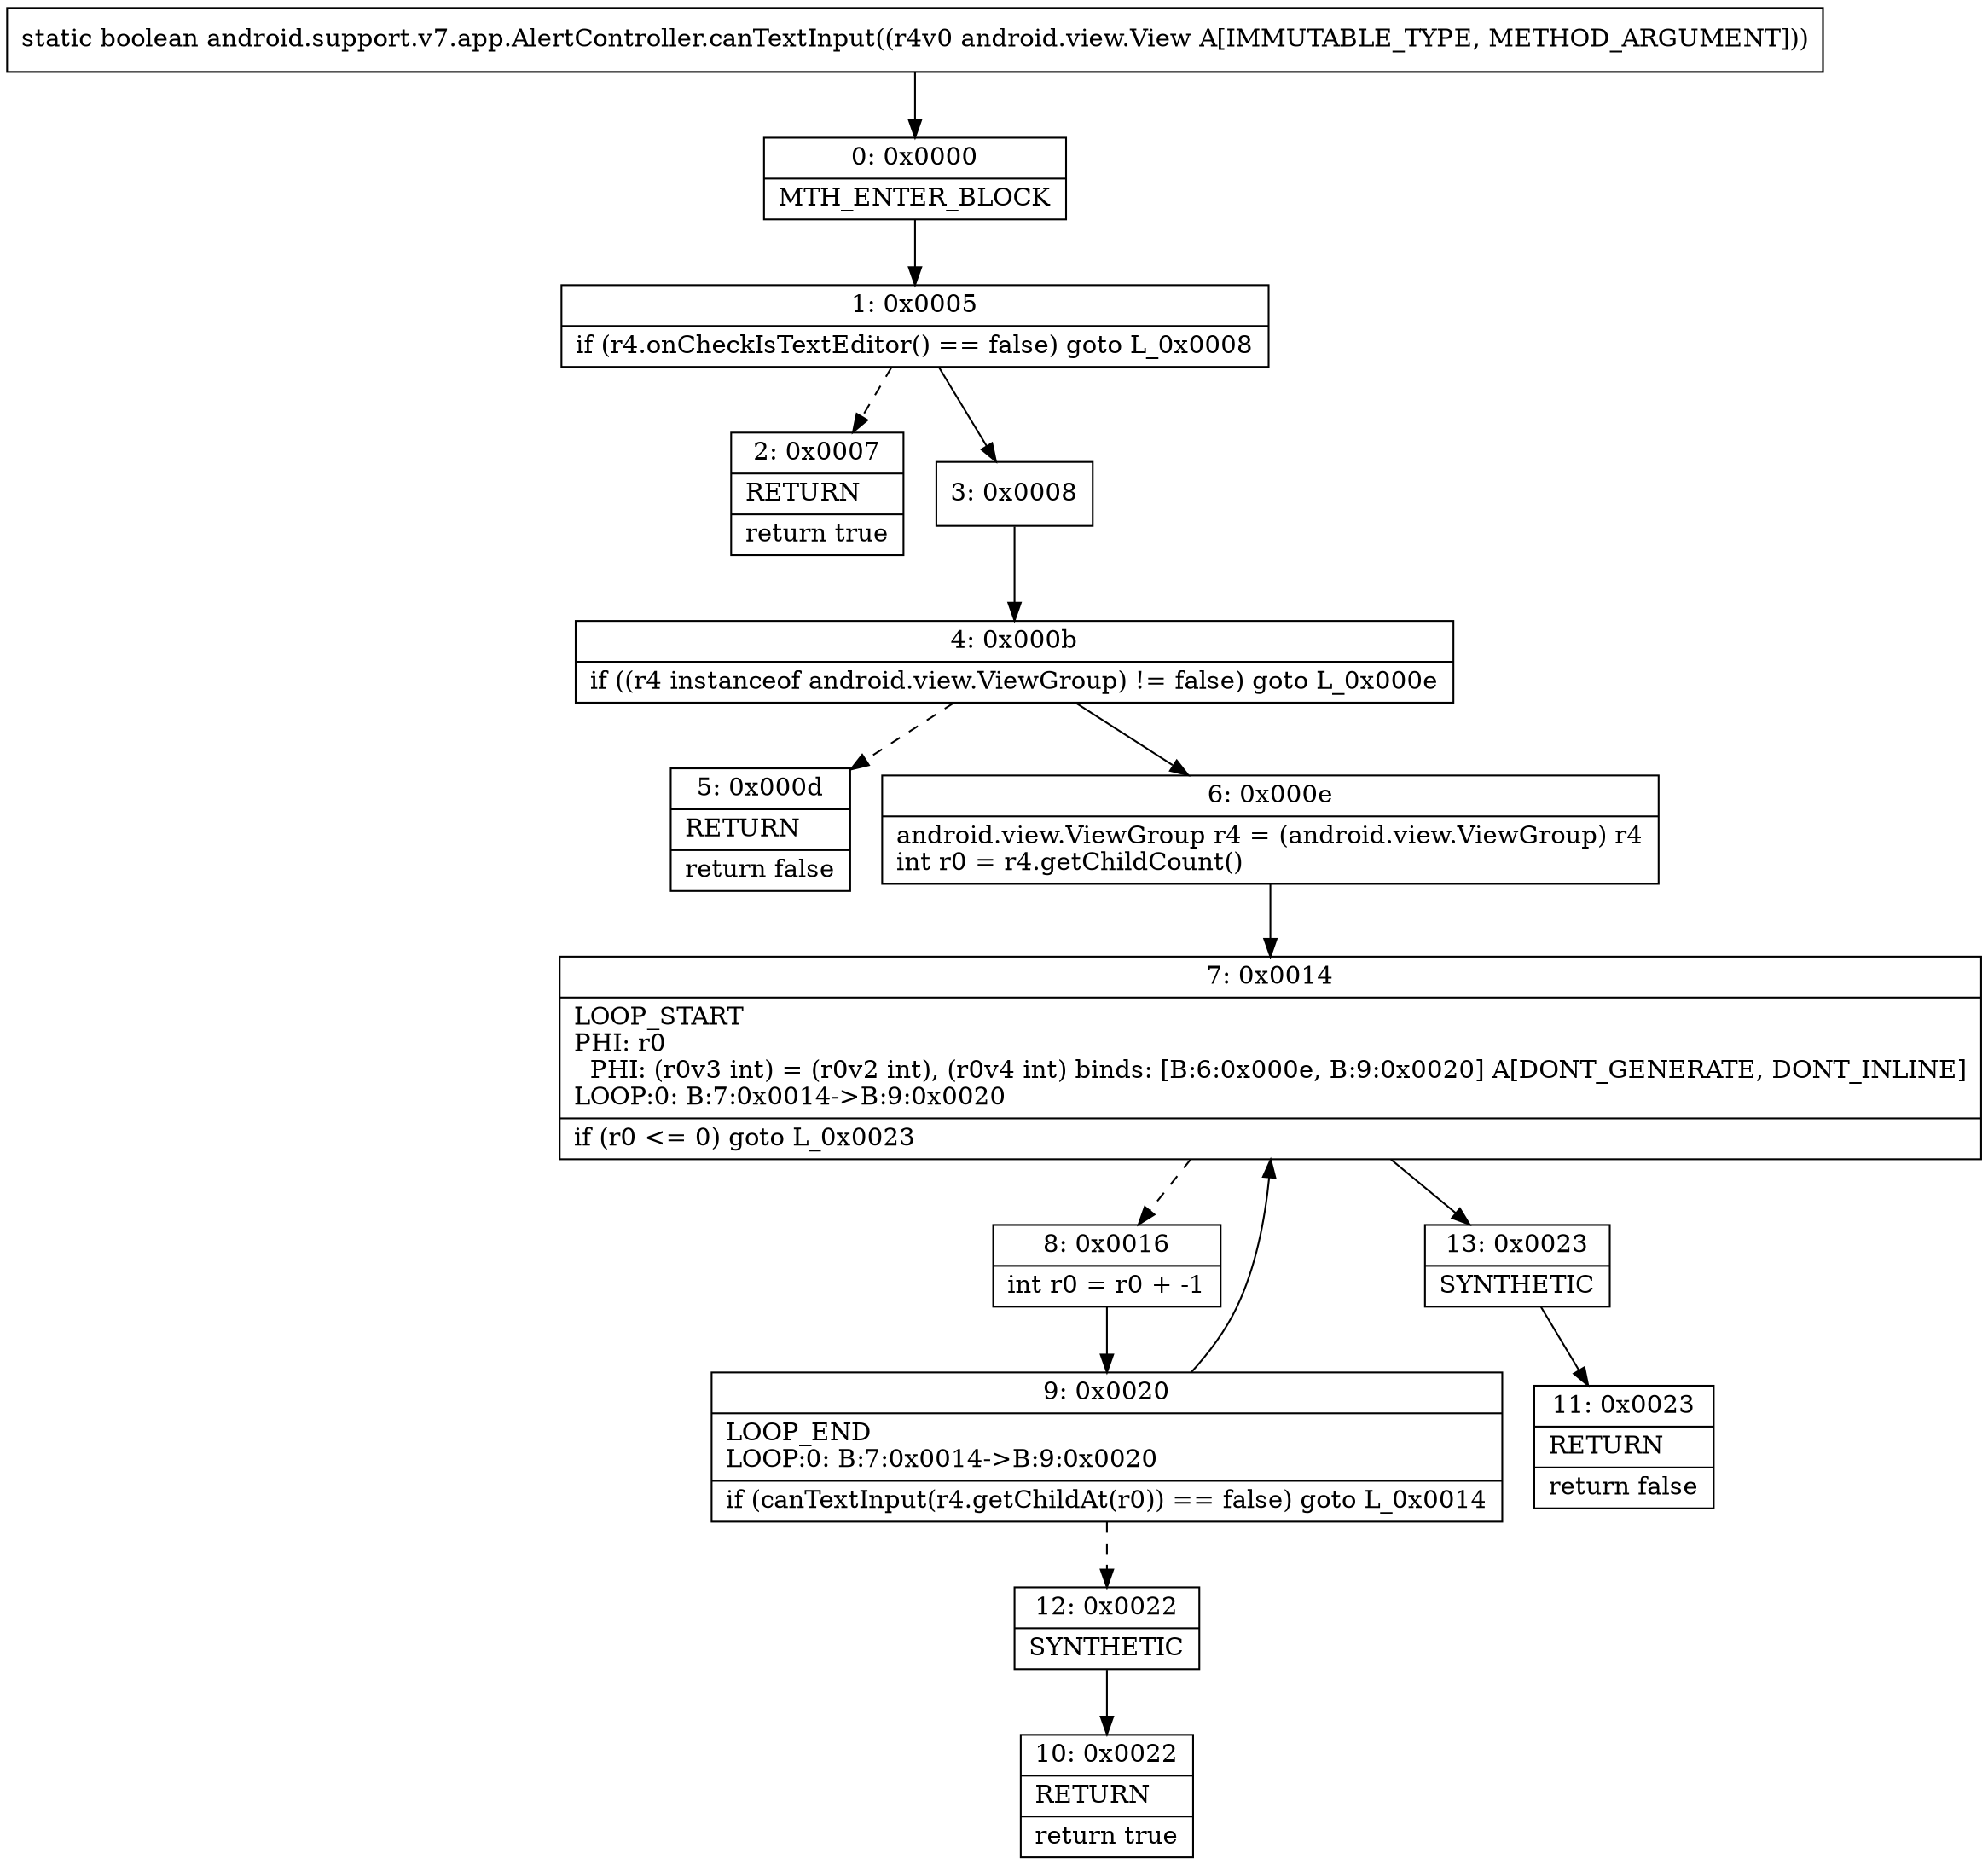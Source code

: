 digraph "CFG forandroid.support.v7.app.AlertController.canTextInput(Landroid\/view\/View;)Z" {
Node_0 [shape=record,label="{0\:\ 0x0000|MTH_ENTER_BLOCK\l}"];
Node_1 [shape=record,label="{1\:\ 0x0005|if (r4.onCheckIsTextEditor() == false) goto L_0x0008\l}"];
Node_2 [shape=record,label="{2\:\ 0x0007|RETURN\l|return true\l}"];
Node_3 [shape=record,label="{3\:\ 0x0008}"];
Node_4 [shape=record,label="{4\:\ 0x000b|if ((r4 instanceof android.view.ViewGroup) != false) goto L_0x000e\l}"];
Node_5 [shape=record,label="{5\:\ 0x000d|RETURN\l|return false\l}"];
Node_6 [shape=record,label="{6\:\ 0x000e|android.view.ViewGroup r4 = (android.view.ViewGroup) r4\lint r0 = r4.getChildCount()\l}"];
Node_7 [shape=record,label="{7\:\ 0x0014|LOOP_START\lPHI: r0 \l  PHI: (r0v3 int) = (r0v2 int), (r0v4 int) binds: [B:6:0x000e, B:9:0x0020] A[DONT_GENERATE, DONT_INLINE]\lLOOP:0: B:7:0x0014\-\>B:9:0x0020\l|if (r0 \<= 0) goto L_0x0023\l}"];
Node_8 [shape=record,label="{8\:\ 0x0016|int r0 = r0 + \-1\l}"];
Node_9 [shape=record,label="{9\:\ 0x0020|LOOP_END\lLOOP:0: B:7:0x0014\-\>B:9:0x0020\l|if (canTextInput(r4.getChildAt(r0)) == false) goto L_0x0014\l}"];
Node_10 [shape=record,label="{10\:\ 0x0022|RETURN\l|return true\l}"];
Node_11 [shape=record,label="{11\:\ 0x0023|RETURN\l|return false\l}"];
Node_12 [shape=record,label="{12\:\ 0x0022|SYNTHETIC\l}"];
Node_13 [shape=record,label="{13\:\ 0x0023|SYNTHETIC\l}"];
MethodNode[shape=record,label="{static boolean android.support.v7.app.AlertController.canTextInput((r4v0 android.view.View A[IMMUTABLE_TYPE, METHOD_ARGUMENT])) }"];
MethodNode -> Node_0;
Node_0 -> Node_1;
Node_1 -> Node_2[style=dashed];
Node_1 -> Node_3;
Node_3 -> Node_4;
Node_4 -> Node_5[style=dashed];
Node_4 -> Node_6;
Node_6 -> Node_7;
Node_7 -> Node_8[style=dashed];
Node_7 -> Node_13;
Node_8 -> Node_9;
Node_9 -> Node_7;
Node_9 -> Node_12[style=dashed];
Node_12 -> Node_10;
Node_13 -> Node_11;
}

